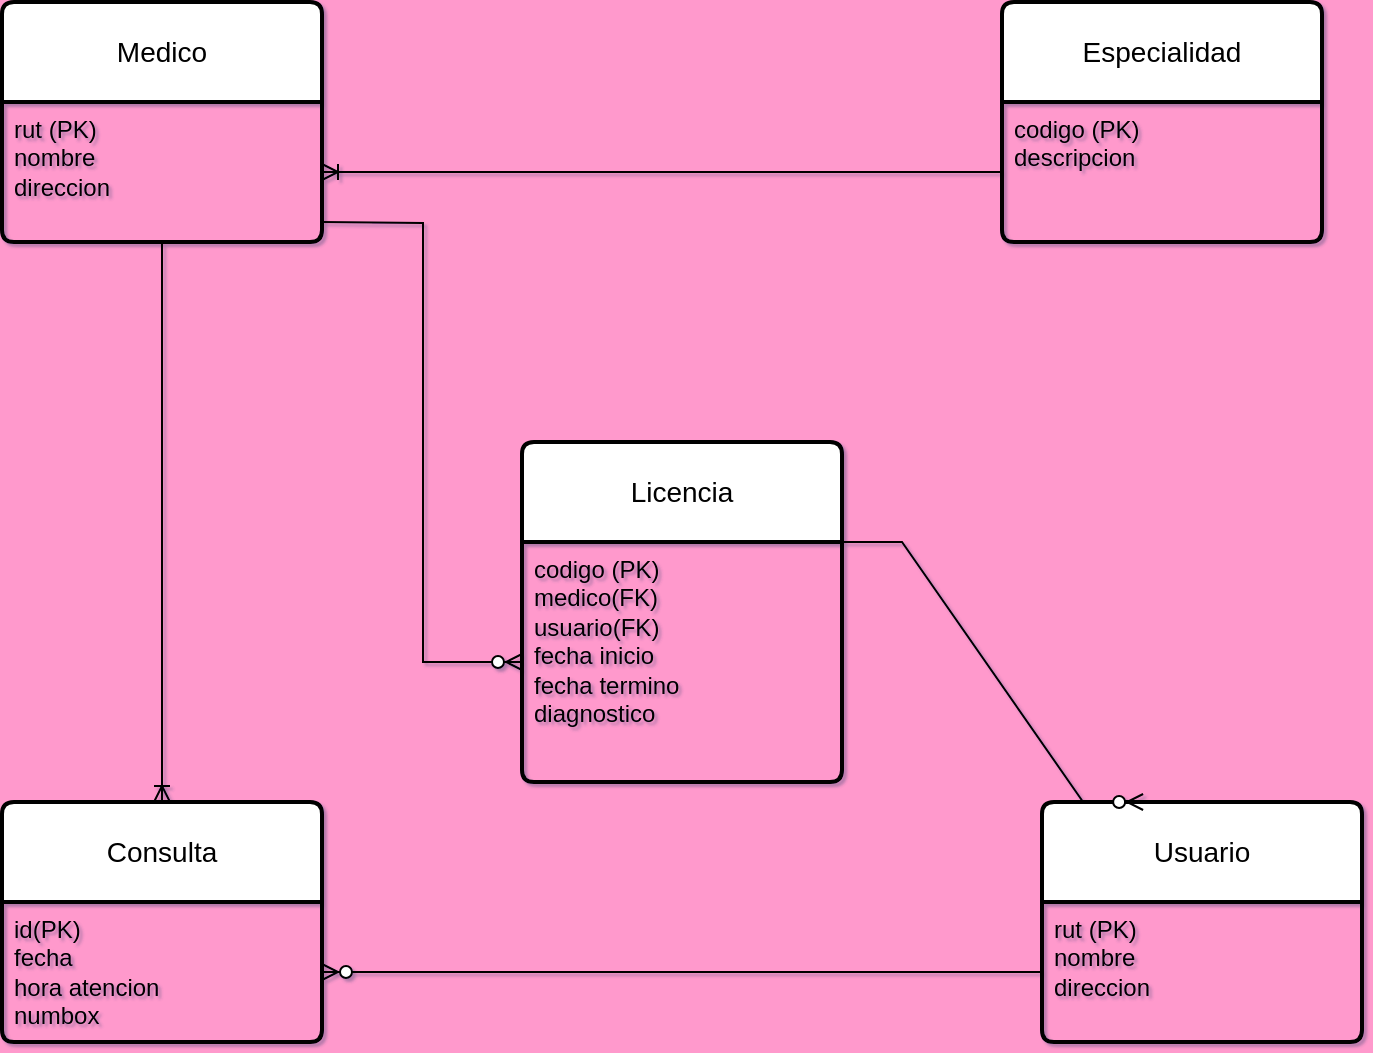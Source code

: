 <mxfile version="24.4.2" type="device">
  <diagram name="Página-1" id="vCDn7dlRie6QvV0_o4y8">
    <mxGraphModel dx="1689" dy="1319" grid="1" gridSize="10" guides="1" tooltips="1" connect="1" arrows="1" fold="1" page="0" pageScale="1" pageWidth="827" pageHeight="1169" background="#FF99CC" math="0" shadow="1">
      <root>
        <mxCell id="0" />
        <mxCell id="1" parent="0" />
        <mxCell id="_NUttWeBJcJ9HIeTh1vz-1" value="Medico" style="swimlane;childLayout=stackLayout;horizontal=1;startSize=50;horizontalStack=0;rounded=1;fontSize=14;fontStyle=0;strokeWidth=2;resizeParent=0;resizeLast=1;shadow=0;dashed=0;align=center;arcSize=4;whiteSpace=wrap;html=1;" vertex="1" parent="1">
          <mxGeometry x="-200" y="-40" width="160" height="120" as="geometry" />
        </mxCell>
        <mxCell id="_NUttWeBJcJ9HIeTh1vz-2" value="rut (PK)&lt;br&gt;nombre&lt;br&gt;direccion" style="align=left;strokeColor=none;fillColor=none;spacingLeft=4;fontSize=12;verticalAlign=top;resizable=0;rotatable=0;part=1;html=1;" vertex="1" parent="_NUttWeBJcJ9HIeTh1vz-1">
          <mxGeometry y="50" width="160" height="70" as="geometry" />
        </mxCell>
        <mxCell id="_NUttWeBJcJ9HIeTh1vz-3" value="Especialidad" style="swimlane;childLayout=stackLayout;horizontal=1;startSize=50;horizontalStack=0;rounded=1;fontSize=14;fontStyle=0;strokeWidth=2;resizeParent=0;resizeLast=1;shadow=0;dashed=0;align=center;arcSize=4;whiteSpace=wrap;html=1;" vertex="1" parent="1">
          <mxGeometry x="300" y="-40" width="160" height="120" as="geometry" />
        </mxCell>
        <mxCell id="_NUttWeBJcJ9HIeTh1vz-4" value="codigo (PK)&lt;br&gt;descripcion" style="align=left;strokeColor=none;fillColor=none;spacingLeft=4;fontSize=12;verticalAlign=top;resizable=0;rotatable=0;part=1;html=1;" vertex="1" parent="_NUttWeBJcJ9HIeTh1vz-3">
          <mxGeometry y="50" width="160" height="70" as="geometry" />
        </mxCell>
        <mxCell id="_NUttWeBJcJ9HIeTh1vz-5" value="Consulta" style="swimlane;childLayout=stackLayout;horizontal=1;startSize=50;horizontalStack=0;rounded=1;fontSize=14;fontStyle=0;strokeWidth=2;resizeParent=0;resizeLast=1;shadow=0;dashed=0;align=center;arcSize=4;whiteSpace=wrap;html=1;" vertex="1" parent="1">
          <mxGeometry x="-200" y="360" width="160" height="120" as="geometry" />
        </mxCell>
        <mxCell id="_NUttWeBJcJ9HIeTh1vz-6" value="id(PK)&lt;br&gt;fecha&lt;div&gt;hora atencion&lt;/div&gt;&lt;div&gt;numbox&lt;/div&gt;" style="align=left;strokeColor=none;fillColor=none;spacingLeft=4;fontSize=12;verticalAlign=top;resizable=0;rotatable=0;part=1;html=1;" vertex="1" parent="_NUttWeBJcJ9HIeTh1vz-5">
          <mxGeometry y="50" width="160" height="70" as="geometry" />
        </mxCell>
        <mxCell id="_NUttWeBJcJ9HIeTh1vz-7" value="Usuario" style="swimlane;childLayout=stackLayout;horizontal=1;startSize=50;horizontalStack=0;rounded=1;fontSize=14;fontStyle=0;strokeWidth=2;resizeParent=0;resizeLast=1;shadow=0;dashed=0;align=center;arcSize=4;whiteSpace=wrap;html=1;" vertex="1" parent="1">
          <mxGeometry x="320" y="360" width="160" height="120" as="geometry" />
        </mxCell>
        <mxCell id="_NUttWeBJcJ9HIeTh1vz-8" value="rut (PK)&lt;br&gt;nombre&lt;br&gt;direccion" style="align=left;strokeColor=none;fillColor=none;spacingLeft=4;fontSize=12;verticalAlign=top;resizable=0;rotatable=0;part=1;html=1;" vertex="1" parent="_NUttWeBJcJ9HIeTh1vz-7">
          <mxGeometry y="50" width="160" height="70" as="geometry" />
        </mxCell>
        <mxCell id="_NUttWeBJcJ9HIeTh1vz-9" value="Licencia" style="swimlane;childLayout=stackLayout;horizontal=1;startSize=50;horizontalStack=0;rounded=1;fontSize=14;fontStyle=0;strokeWidth=2;resizeParent=0;resizeLast=1;shadow=0;dashed=0;align=center;arcSize=4;whiteSpace=wrap;html=1;" vertex="1" parent="1">
          <mxGeometry x="60" y="180" width="160" height="170" as="geometry" />
        </mxCell>
        <mxCell id="_NUttWeBJcJ9HIeTh1vz-10" value="codigo (PK)&lt;br&gt;medico(FK)&lt;div&gt;usuario(FK)&lt;/div&gt;&lt;div&gt;fecha inicio&lt;/div&gt;&lt;div&gt;fecha termino&lt;/div&gt;&lt;div&gt;diagnostico&lt;/div&gt;" style="align=left;strokeColor=none;fillColor=none;spacingLeft=4;fontSize=12;verticalAlign=top;resizable=0;rotatable=0;part=1;html=1;" vertex="1" parent="_NUttWeBJcJ9HIeTh1vz-9">
          <mxGeometry y="50" width="160" height="120" as="geometry" />
        </mxCell>
        <mxCell id="_NUttWeBJcJ9HIeTh1vz-14" value="" style="edgeStyle=entityRelationEdgeStyle;fontSize=12;html=1;endArrow=ERoneToMany;rounded=0;" edge="1" parent="1" source="_NUttWeBJcJ9HIeTh1vz-4" target="_NUttWeBJcJ9HIeTh1vz-2">
          <mxGeometry width="100" height="100" relative="1" as="geometry">
            <mxPoint x="80" y="90" as="sourcePoint" />
            <mxPoint x="160" y="40" as="targetPoint" />
            <Array as="points">
              <mxPoint x="110" y="-320" />
            </Array>
          </mxGeometry>
        </mxCell>
        <mxCell id="_NUttWeBJcJ9HIeTh1vz-15" value="" style="edgeStyle=orthogonalEdgeStyle;fontSize=12;html=1;endArrow=ERzeroToMany;endFill=1;rounded=0;entryX=0;entryY=0.5;entryDx=0;entryDy=0;" edge="1" parent="1" target="_NUttWeBJcJ9HIeTh1vz-10">
          <mxGeometry width="100" height="100" relative="1" as="geometry">
            <mxPoint x="-40" y="70" as="sourcePoint" />
            <mxPoint x="170" y="400" as="targetPoint" />
          </mxGeometry>
        </mxCell>
        <mxCell id="_NUttWeBJcJ9HIeTh1vz-16" value="" style="fontSize=12;html=1;endArrow=ERoneToMany;rounded=0;entryX=0.5;entryY=0;entryDx=0;entryDy=0;exitX=0.5;exitY=1;exitDx=0;exitDy=0;" edge="1" parent="1" source="_NUttWeBJcJ9HIeTh1vz-2" target="_NUttWeBJcJ9HIeTh1vz-5">
          <mxGeometry width="100" height="100" relative="1" as="geometry">
            <mxPoint x="-320" y="360" as="sourcePoint" />
            <mxPoint x="-220" y="260" as="targetPoint" />
          </mxGeometry>
        </mxCell>
        <mxCell id="_NUttWeBJcJ9HIeTh1vz-18" value="" style="edgeStyle=entityRelationEdgeStyle;fontSize=12;html=1;endArrow=ERzeroToMany;endFill=1;rounded=0;entryX=0.316;entryY=0;entryDx=0;entryDy=0;entryPerimeter=0;" edge="1" parent="1" target="_NUttWeBJcJ9HIeTh1vz-7">
          <mxGeometry width="100" height="100" relative="1" as="geometry">
            <mxPoint x="220" y="230" as="sourcePoint" />
            <mxPoint x="370.56" y="335.8" as="targetPoint" />
            <Array as="points">
              <mxPoint x="350" y="210" />
              <mxPoint x="360" y="220" />
              <mxPoint x="320" y="240" />
              <mxPoint x="341" y="270" />
              <mxPoint x="350" y="240" />
              <mxPoint x="360" y="300" />
              <mxPoint x="360" y="200" />
              <mxPoint x="340" y="290" />
              <mxPoint x="340" y="290" />
              <mxPoint x="320" y="220" />
              <mxPoint x="380" y="250" />
              <mxPoint x="410" y="240" />
              <mxPoint x="370" y="210" />
              <mxPoint x="350" y="220" />
            </Array>
          </mxGeometry>
        </mxCell>
        <mxCell id="_NUttWeBJcJ9HIeTh1vz-20" value="" style="edgeStyle=entityRelationEdgeStyle;fontSize=12;html=1;endArrow=ERzeroToMany;endFill=1;rounded=0;entryX=1;entryY=0.5;entryDx=0;entryDy=0;exitX=0;exitY=0.5;exitDx=0;exitDy=0;" edge="1" parent="1" source="_NUttWeBJcJ9HIeTh1vz-8" target="_NUttWeBJcJ9HIeTh1vz-6">
          <mxGeometry width="100" height="100" relative="1" as="geometry">
            <mxPoint x="-240" y="660" as="sourcePoint" />
            <mxPoint x="-140" y="560" as="targetPoint" />
          </mxGeometry>
        </mxCell>
      </root>
    </mxGraphModel>
  </diagram>
</mxfile>
